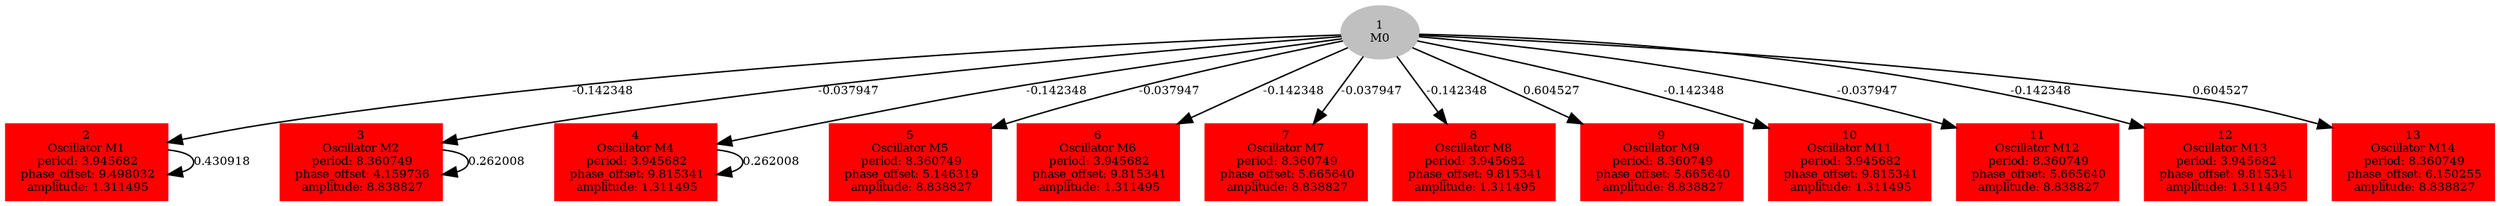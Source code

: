  digraph g{ forcelabels=true;
1[label=<1<BR/>M0>,color="grey",style=filled,fontsize=8];
2 [label=<2<BR />Oscillator M1<BR /> period: 3.945682<BR /> phase_offset: 9.498032<BR /> amplitude: 1.311495>, shape=box,color=red,style=filled,fontsize=8];3 [label=<3<BR />Oscillator M2<BR /> period: 8.360749<BR /> phase_offset: 4.159736<BR /> amplitude: 8.838827>, shape=box,color=red,style=filled,fontsize=8];4 [label=<4<BR />Oscillator M4<BR /> period: 3.945682<BR /> phase_offset: 9.815341<BR /> amplitude: 1.311495>, shape=box,color=red,style=filled,fontsize=8];5 [label=<5<BR />Oscillator M5<BR /> period: 8.360749<BR /> phase_offset: 5.146319<BR /> amplitude: 8.838827>, shape=box,color=red,style=filled,fontsize=8];6 [label=<6<BR />Oscillator M6<BR /> period: 3.945682<BR /> phase_offset: 9.815341<BR /> amplitude: 1.311495>, shape=box,color=red,style=filled,fontsize=8];7 [label=<7<BR />Oscillator M7<BR /> period: 8.360749<BR /> phase_offset: 5.665640<BR /> amplitude: 8.838827>, shape=box,color=red,style=filled,fontsize=8];8 [label=<8<BR />Oscillator M8<BR /> period: 3.945682<BR /> phase_offset: 9.815341<BR /> amplitude: 1.311495>, shape=box,color=red,style=filled,fontsize=8];9 [label=<9<BR />Oscillator M9<BR /> period: 8.360749<BR /> phase_offset: 5.665640<BR /> amplitude: 8.838827>, shape=box,color=red,style=filled,fontsize=8];10 [label=<10<BR />Oscillator M11<BR /> period: 3.945682<BR /> phase_offset: 9.815341<BR /> amplitude: 1.311495>, shape=box,color=red,style=filled,fontsize=8];11 [label=<11<BR />Oscillator M12<BR /> period: 8.360749<BR /> phase_offset: 5.665640<BR /> amplitude: 8.838827>, shape=box,color=red,style=filled,fontsize=8];12 [label=<12<BR />Oscillator M13<BR /> period: 3.945682<BR /> phase_offset: 9.815341<BR /> amplitude: 1.311495>, shape=box,color=red,style=filled,fontsize=8];13 [label=<13<BR />Oscillator M14<BR /> period: 8.360749<BR /> phase_offset: 6.150255<BR /> amplitude: 8.838827>, shape=box,color=red,style=filled,fontsize=8];1 -> 2[label="-0.142348 ",fontsize="8"];
1 -> 3[label="-0.037947 ",fontsize="8"];
1 -> 4[label="-0.142348 ",fontsize="8"];
1 -> 5[label="-0.037947 ",fontsize="8"];
1 -> 6[label="-0.142348 ",fontsize="8"];
1 -> 7[label="-0.037947 ",fontsize="8"];
1 -> 8[label="-0.142348 ",fontsize="8"];
1 -> 9[label="0.604527 ",fontsize="8"];
1 -> 10[label="-0.142348 ",fontsize="8"];
1 -> 11[label="-0.037947 ",fontsize="8"];
1 -> 12[label="-0.142348 ",fontsize="8"];
1 -> 13[label="0.604527 ",fontsize="8"];
2 -> 2[label="0.430918 ",fontsize="8"];
3 -> 3[label="0.262008 ",fontsize="8"];
4 -> 4[label="0.262008 ",fontsize="8"];
 }
